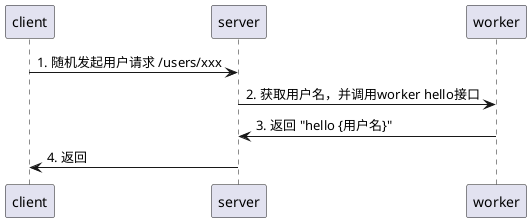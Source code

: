 @startuml demo
client -> server: 1. 随机发起用户请求 /users/xxx
server -> worker: 2. 获取用户名，并调用worker hello接口
worker -> server: 3. 返回 "hello {用户名}"
server -> client: 4. 返回
